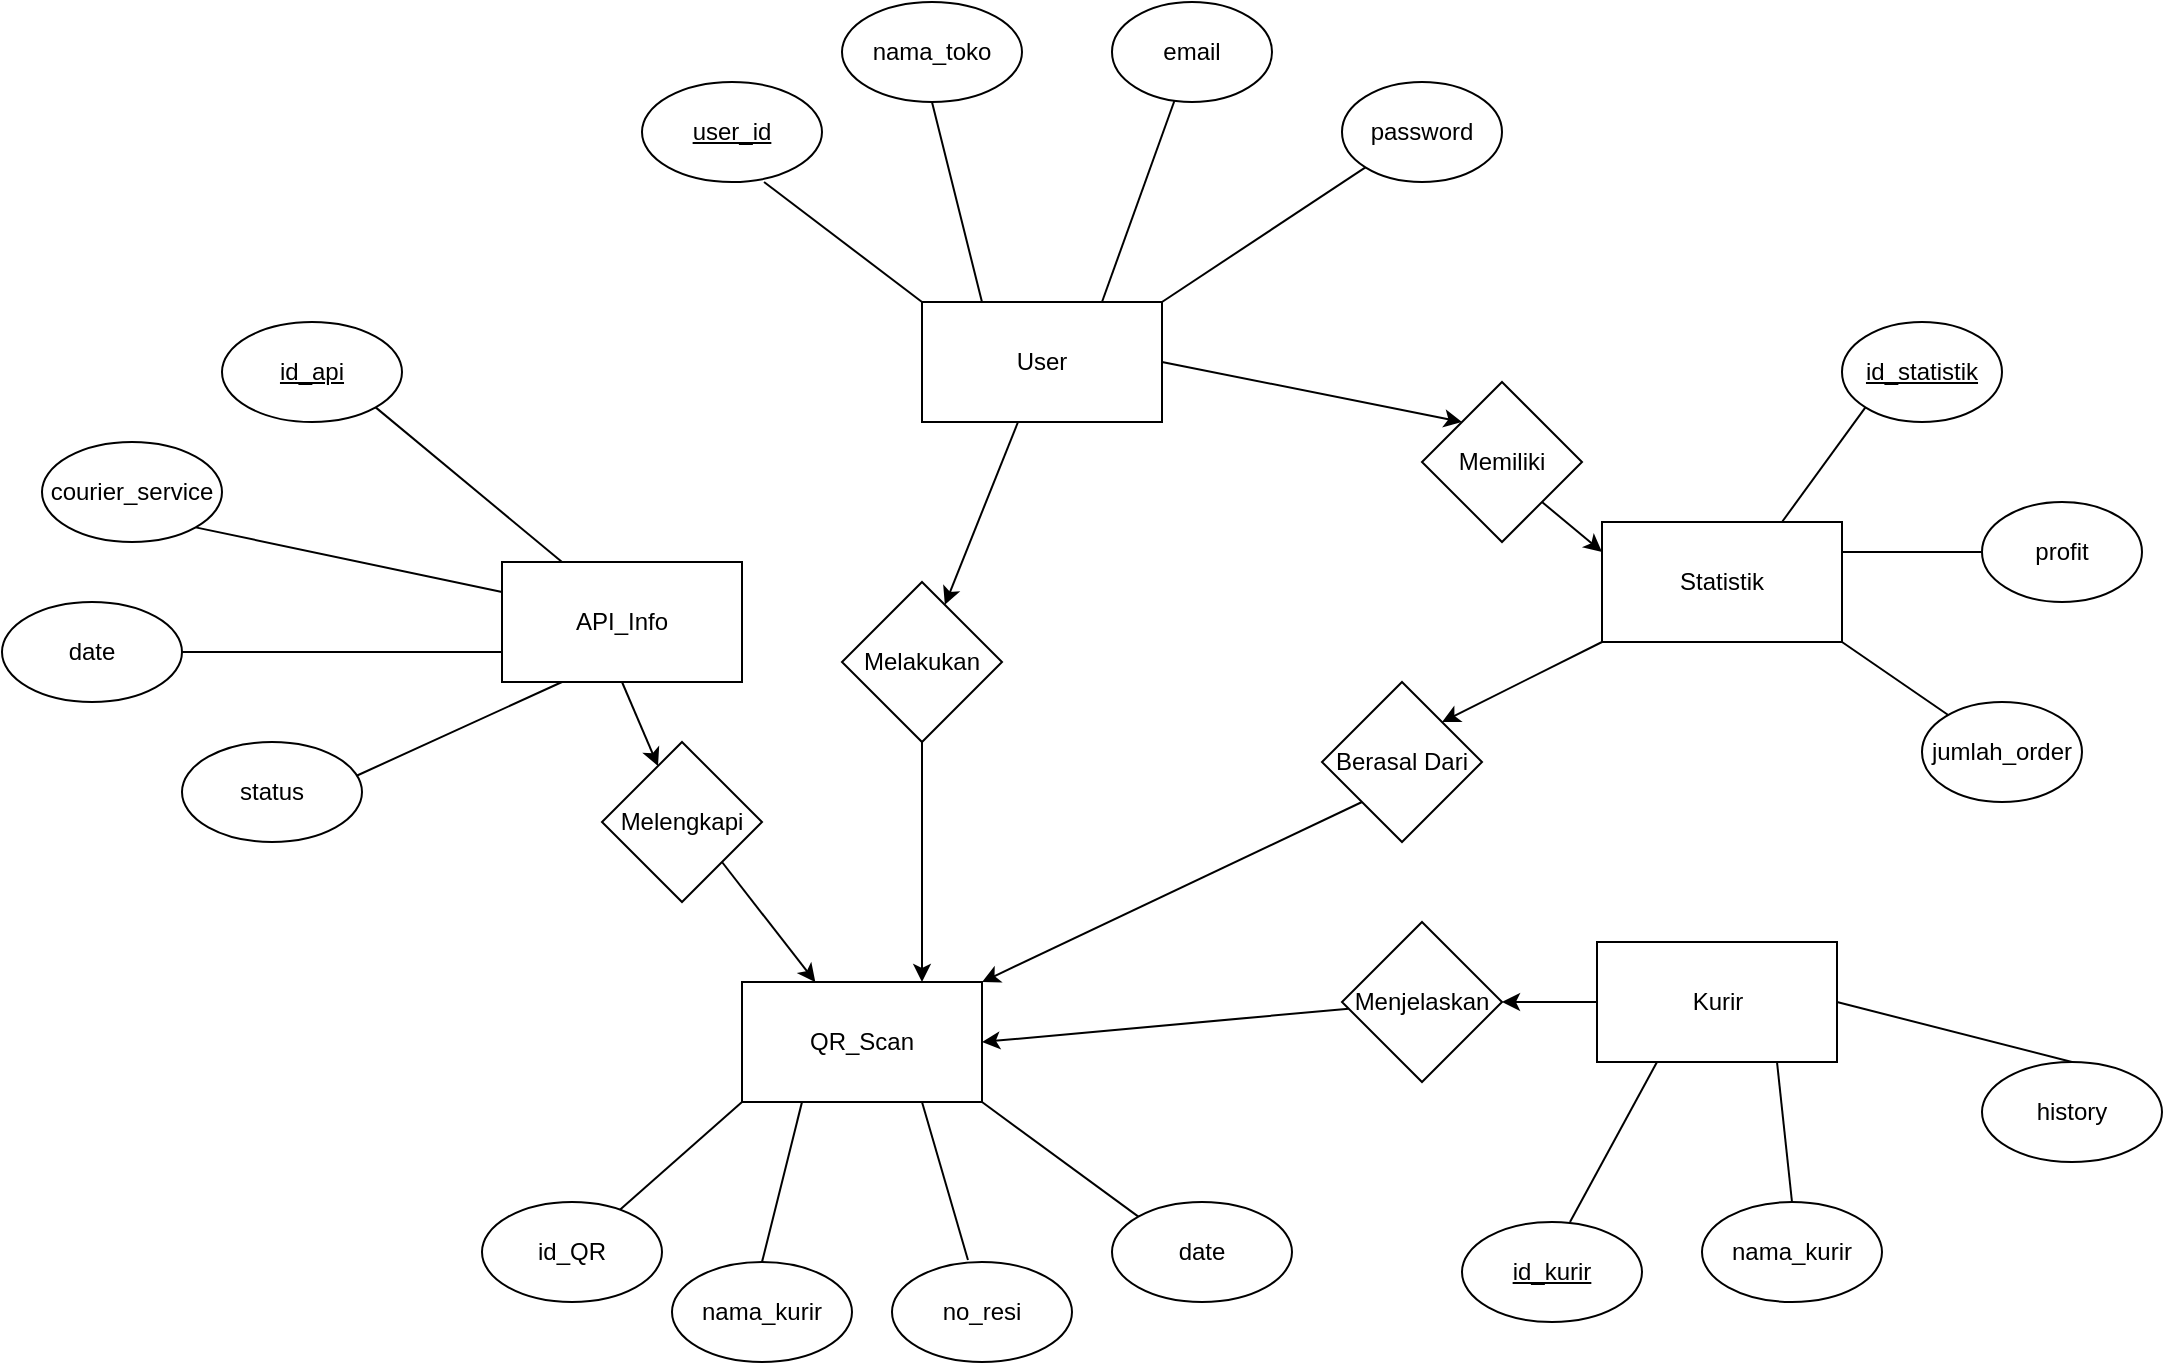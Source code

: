 <mxfile version="15.7.3" type="github">
  <diagram id="dovZd9Om-42Jo6CMk0lC" name="Page-1">
    <mxGraphModel dx="2272" dy="794" grid="1" gridSize="10" guides="1" tooltips="1" connect="1" arrows="1" fold="1" page="1" pageScale="1" pageWidth="850" pageHeight="1100" math="0" shadow="0">
      <root>
        <mxCell id="0" />
        <mxCell id="1" parent="0" />
        <mxCell id="7nqTW7tN_4vYRSYwELQH-15" style="rounded=0;orthogonalLoop=1;jettySize=auto;html=1;exitX=0;exitY=0;exitDx=0;exitDy=0;entryX=0.678;entryY=1;entryDx=0;entryDy=0;entryPerimeter=0;endArrow=none;endFill=0;" edge="1" parent="1" source="7nqTW7tN_4vYRSYwELQH-1" target="7nqTW7tN_4vYRSYwELQH-3">
          <mxGeometry relative="1" as="geometry" />
        </mxCell>
        <mxCell id="7nqTW7tN_4vYRSYwELQH-16" style="edgeStyle=none;rounded=0;orthogonalLoop=1;jettySize=auto;html=1;exitX=0.25;exitY=0;exitDx=0;exitDy=0;entryX=0.5;entryY=1;entryDx=0;entryDy=0;endArrow=none;endFill=0;" edge="1" parent="1" source="7nqTW7tN_4vYRSYwELQH-1" target="7nqTW7tN_4vYRSYwELQH-4">
          <mxGeometry relative="1" as="geometry" />
        </mxCell>
        <mxCell id="7nqTW7tN_4vYRSYwELQH-17" style="edgeStyle=none;rounded=0;orthogonalLoop=1;jettySize=auto;html=1;exitX=0.75;exitY=0;exitDx=0;exitDy=0;endArrow=none;endFill=0;" edge="1" parent="1" source="7nqTW7tN_4vYRSYwELQH-1" target="7nqTW7tN_4vYRSYwELQH-5">
          <mxGeometry relative="1" as="geometry" />
        </mxCell>
        <mxCell id="7nqTW7tN_4vYRSYwELQH-18" style="edgeStyle=none;rounded=0;orthogonalLoop=1;jettySize=auto;html=1;exitX=1;exitY=0;exitDx=0;exitDy=0;entryX=0;entryY=1;entryDx=0;entryDy=0;endArrow=none;endFill=0;" edge="1" parent="1" source="7nqTW7tN_4vYRSYwELQH-1" target="7nqTW7tN_4vYRSYwELQH-9">
          <mxGeometry relative="1" as="geometry" />
        </mxCell>
        <mxCell id="7nqTW7tN_4vYRSYwELQH-45" style="edgeStyle=none;rounded=0;orthogonalLoop=1;jettySize=auto;html=1;exitX=1;exitY=0.5;exitDx=0;exitDy=0;entryX=0;entryY=0;entryDx=0;entryDy=0;endArrow=classic;endFill=1;" edge="1" parent="1" source="7nqTW7tN_4vYRSYwELQH-1" target="7nqTW7tN_4vYRSYwELQH-44">
          <mxGeometry relative="1" as="geometry" />
        </mxCell>
        <mxCell id="7nqTW7tN_4vYRSYwELQH-51" value="" style="edgeStyle=none;rounded=0;orthogonalLoop=1;jettySize=auto;html=1;endArrow=classic;endFill=1;" edge="1" parent="1" source="7nqTW7tN_4vYRSYwELQH-1" target="7nqTW7tN_4vYRSYwELQH-50">
          <mxGeometry relative="1" as="geometry" />
        </mxCell>
        <mxCell id="7nqTW7tN_4vYRSYwELQH-1" value="User" style="rounded=0;whiteSpace=wrap;html=1;" vertex="1" parent="1">
          <mxGeometry x="170" y="250" width="120" height="60" as="geometry" />
        </mxCell>
        <mxCell id="7nqTW7tN_4vYRSYwELQH-32" style="edgeStyle=none;rounded=0;orthogonalLoop=1;jettySize=auto;html=1;exitX=0.25;exitY=1;exitDx=0;exitDy=0;entryX=0.6;entryY=0;entryDx=0;entryDy=0;entryPerimeter=0;endArrow=none;endFill=0;" edge="1" parent="1" source="7nqTW7tN_4vYRSYwELQH-2" target="7nqTW7tN_4vYRSYwELQH-6">
          <mxGeometry relative="1" as="geometry" />
        </mxCell>
        <mxCell id="7nqTW7tN_4vYRSYwELQH-34" style="edgeStyle=none;rounded=0;orthogonalLoop=1;jettySize=auto;html=1;exitX=0.75;exitY=1;exitDx=0;exitDy=0;entryX=0.5;entryY=0;entryDx=0;entryDy=0;endArrow=none;endFill=0;" edge="1" parent="1" source="7nqTW7tN_4vYRSYwELQH-2" target="7nqTW7tN_4vYRSYwELQH-7">
          <mxGeometry relative="1" as="geometry" />
        </mxCell>
        <mxCell id="7nqTW7tN_4vYRSYwELQH-35" style="edgeStyle=none;rounded=0;orthogonalLoop=1;jettySize=auto;html=1;exitX=1;exitY=0.5;exitDx=0;exitDy=0;entryX=0.5;entryY=0;entryDx=0;entryDy=0;endArrow=none;endFill=0;" edge="1" parent="1" source="7nqTW7tN_4vYRSYwELQH-2" target="7nqTW7tN_4vYRSYwELQH-14">
          <mxGeometry relative="1" as="geometry" />
        </mxCell>
        <mxCell id="7nqTW7tN_4vYRSYwELQH-60" value="" style="edgeStyle=none;rounded=0;orthogonalLoop=1;jettySize=auto;html=1;endArrow=classic;endFill=1;" edge="1" parent="1" source="7nqTW7tN_4vYRSYwELQH-2" target="7nqTW7tN_4vYRSYwELQH-59">
          <mxGeometry relative="1" as="geometry" />
        </mxCell>
        <mxCell id="7nqTW7tN_4vYRSYwELQH-2" value="Kurir" style="rounded=0;whiteSpace=wrap;html=1;" vertex="1" parent="1">
          <mxGeometry x="507.5" y="570" width="120" height="60" as="geometry" />
        </mxCell>
        <mxCell id="7nqTW7tN_4vYRSYwELQH-3" value="&lt;u&gt;user_id&lt;/u&gt;" style="ellipse;whiteSpace=wrap;html=1;" vertex="1" parent="1">
          <mxGeometry x="30" y="140" width="90" height="50" as="geometry" />
        </mxCell>
        <mxCell id="7nqTW7tN_4vYRSYwELQH-4" value="nama_toko" style="ellipse;whiteSpace=wrap;html=1;" vertex="1" parent="1">
          <mxGeometry x="130" y="100" width="90" height="50" as="geometry" />
        </mxCell>
        <mxCell id="7nqTW7tN_4vYRSYwELQH-5" value="email" style="ellipse;whiteSpace=wrap;html=1;" vertex="1" parent="1">
          <mxGeometry x="265" y="100" width="80" height="50" as="geometry" />
        </mxCell>
        <mxCell id="7nqTW7tN_4vYRSYwELQH-6" value="&lt;u&gt;id_kurir&lt;/u&gt;" style="ellipse;whiteSpace=wrap;html=1;" vertex="1" parent="1">
          <mxGeometry x="440" y="710" width="90" height="50" as="geometry" />
        </mxCell>
        <mxCell id="7nqTW7tN_4vYRSYwELQH-7" value="nama_kurir" style="ellipse;whiteSpace=wrap;html=1;" vertex="1" parent="1">
          <mxGeometry x="560" y="700" width="90" height="50" as="geometry" />
        </mxCell>
        <mxCell id="7nqTW7tN_4vYRSYwELQH-28" style="edgeStyle=none;rounded=0;orthogonalLoop=1;jettySize=auto;html=1;exitX=0.25;exitY=0;exitDx=0;exitDy=0;entryX=1;entryY=1;entryDx=0;entryDy=0;endArrow=none;endFill=0;" edge="1" parent="1" source="7nqTW7tN_4vYRSYwELQH-8" target="7nqTW7tN_4vYRSYwELQH-23">
          <mxGeometry relative="1" as="geometry" />
        </mxCell>
        <mxCell id="7nqTW7tN_4vYRSYwELQH-29" style="edgeStyle=none;rounded=0;orthogonalLoop=1;jettySize=auto;html=1;exitX=0;exitY=0.25;exitDx=0;exitDy=0;entryX=1;entryY=1;entryDx=0;entryDy=0;endArrow=none;endFill=0;" edge="1" parent="1" source="7nqTW7tN_4vYRSYwELQH-8" target="7nqTW7tN_4vYRSYwELQH-25">
          <mxGeometry relative="1" as="geometry" />
        </mxCell>
        <mxCell id="7nqTW7tN_4vYRSYwELQH-30" style="edgeStyle=none;rounded=0;orthogonalLoop=1;jettySize=auto;html=1;exitX=0;exitY=0.75;exitDx=0;exitDy=0;entryX=1;entryY=0.5;entryDx=0;entryDy=0;endArrow=none;endFill=0;" edge="1" parent="1" source="7nqTW7tN_4vYRSYwELQH-8" target="7nqTW7tN_4vYRSYwELQH-26">
          <mxGeometry relative="1" as="geometry" />
        </mxCell>
        <mxCell id="7nqTW7tN_4vYRSYwELQH-31" style="edgeStyle=none;rounded=0;orthogonalLoop=1;jettySize=auto;html=1;exitX=0.25;exitY=1;exitDx=0;exitDy=0;entryX=0.967;entryY=0.34;entryDx=0;entryDy=0;entryPerimeter=0;endArrow=none;endFill=0;" edge="1" parent="1" source="7nqTW7tN_4vYRSYwELQH-8" target="7nqTW7tN_4vYRSYwELQH-27">
          <mxGeometry relative="1" as="geometry" />
        </mxCell>
        <mxCell id="7nqTW7tN_4vYRSYwELQH-42" style="edgeStyle=none;rounded=0;orthogonalLoop=1;jettySize=auto;html=1;exitX=0.5;exitY=1;exitDx=0;exitDy=0;endArrow=classic;endFill=1;" edge="1" parent="1" source="7nqTW7tN_4vYRSYwELQH-8" target="7nqTW7tN_4vYRSYwELQH-41">
          <mxGeometry relative="1" as="geometry" />
        </mxCell>
        <mxCell id="7nqTW7tN_4vYRSYwELQH-8" value="API_Info" style="rounded=0;whiteSpace=wrap;html=1;" vertex="1" parent="1">
          <mxGeometry x="-40" y="380" width="120" height="60" as="geometry" />
        </mxCell>
        <mxCell id="7nqTW7tN_4vYRSYwELQH-9" value="password" style="ellipse;whiteSpace=wrap;html=1;" vertex="1" parent="1">
          <mxGeometry x="380" y="140" width="80" height="50" as="geometry" />
        </mxCell>
        <mxCell id="7nqTW7tN_4vYRSYwELQH-19" style="edgeStyle=none;rounded=0;orthogonalLoop=1;jettySize=auto;html=1;exitX=0.75;exitY=0;exitDx=0;exitDy=0;entryX=0;entryY=1;entryDx=0;entryDy=0;endArrow=none;endFill=0;" edge="1" parent="1" source="7nqTW7tN_4vYRSYwELQH-10" target="7nqTW7tN_4vYRSYwELQH-11">
          <mxGeometry relative="1" as="geometry" />
        </mxCell>
        <mxCell id="7nqTW7tN_4vYRSYwELQH-20" style="edgeStyle=none;rounded=0;orthogonalLoop=1;jettySize=auto;html=1;exitX=1;exitY=0.25;exitDx=0;exitDy=0;entryX=0;entryY=0.5;entryDx=0;entryDy=0;endArrow=none;endFill=0;" edge="1" parent="1" source="7nqTW7tN_4vYRSYwELQH-10" target="7nqTW7tN_4vYRSYwELQH-12">
          <mxGeometry relative="1" as="geometry" />
        </mxCell>
        <mxCell id="7nqTW7tN_4vYRSYwELQH-21" style="edgeStyle=none;rounded=0;orthogonalLoop=1;jettySize=auto;html=1;exitX=1;exitY=1;exitDx=0;exitDy=0;endArrow=none;endFill=0;" edge="1" parent="1" source="7nqTW7tN_4vYRSYwELQH-10" target="7nqTW7tN_4vYRSYwELQH-13">
          <mxGeometry relative="1" as="geometry" />
        </mxCell>
        <mxCell id="7nqTW7tN_4vYRSYwELQH-55" style="edgeStyle=none;rounded=0;orthogonalLoop=1;jettySize=auto;html=1;exitX=0;exitY=1;exitDx=0;exitDy=0;entryX=1;entryY=0;entryDx=0;entryDy=0;endArrow=classic;endFill=1;" edge="1" parent="1" source="7nqTW7tN_4vYRSYwELQH-10" target="7nqTW7tN_4vYRSYwELQH-54">
          <mxGeometry relative="1" as="geometry" />
        </mxCell>
        <mxCell id="7nqTW7tN_4vYRSYwELQH-10" value="Statistik" style="rounded=0;whiteSpace=wrap;html=1;" vertex="1" parent="1">
          <mxGeometry x="510" y="360" width="120" height="60" as="geometry" />
        </mxCell>
        <mxCell id="7nqTW7tN_4vYRSYwELQH-11" value="&lt;u&gt;id_statistik&lt;/u&gt;" style="ellipse;whiteSpace=wrap;html=1;" vertex="1" parent="1">
          <mxGeometry x="630" y="260" width="80" height="50" as="geometry" />
        </mxCell>
        <mxCell id="7nqTW7tN_4vYRSYwELQH-12" value="profit" style="ellipse;whiteSpace=wrap;html=1;" vertex="1" parent="1">
          <mxGeometry x="700" y="350" width="80" height="50" as="geometry" />
        </mxCell>
        <mxCell id="7nqTW7tN_4vYRSYwELQH-13" value="jumlah_order" style="ellipse;whiteSpace=wrap;html=1;" vertex="1" parent="1">
          <mxGeometry x="670" y="450" width="80" height="50" as="geometry" />
        </mxCell>
        <mxCell id="7nqTW7tN_4vYRSYwELQH-14" value="history" style="ellipse;whiteSpace=wrap;html=1;" vertex="1" parent="1">
          <mxGeometry x="700" y="630" width="90" height="50" as="geometry" />
        </mxCell>
        <mxCell id="7nqTW7tN_4vYRSYwELQH-62" style="edgeStyle=none;rounded=0;orthogonalLoop=1;jettySize=auto;html=1;exitX=0;exitY=1;exitDx=0;exitDy=0;endArrow=none;endFill=0;" edge="1" parent="1" source="7nqTW7tN_4vYRSYwELQH-22" target="7nqTW7tN_4vYRSYwELQH-36">
          <mxGeometry relative="1" as="geometry" />
        </mxCell>
        <mxCell id="7nqTW7tN_4vYRSYwELQH-63" style="edgeStyle=none;rounded=0;orthogonalLoop=1;jettySize=auto;html=1;exitX=0.25;exitY=1;exitDx=0;exitDy=0;entryX=0.5;entryY=0;entryDx=0;entryDy=0;endArrow=none;endFill=0;" edge="1" parent="1" source="7nqTW7tN_4vYRSYwELQH-22" target="7nqTW7tN_4vYRSYwELQH-38">
          <mxGeometry relative="1" as="geometry" />
        </mxCell>
        <mxCell id="7nqTW7tN_4vYRSYwELQH-64" style="edgeStyle=none;rounded=0;orthogonalLoop=1;jettySize=auto;html=1;exitX=0.75;exitY=1;exitDx=0;exitDy=0;entryX=0.422;entryY=-0.02;entryDx=0;entryDy=0;entryPerimeter=0;endArrow=none;endFill=0;" edge="1" parent="1" source="7nqTW7tN_4vYRSYwELQH-22" target="7nqTW7tN_4vYRSYwELQH-37">
          <mxGeometry relative="1" as="geometry" />
        </mxCell>
        <mxCell id="7nqTW7tN_4vYRSYwELQH-65" style="edgeStyle=none;rounded=0;orthogonalLoop=1;jettySize=auto;html=1;exitX=1;exitY=1;exitDx=0;exitDy=0;entryX=0;entryY=0;entryDx=0;entryDy=0;endArrow=none;endFill=0;" edge="1" parent="1" source="7nqTW7tN_4vYRSYwELQH-22" target="7nqTW7tN_4vYRSYwELQH-39">
          <mxGeometry relative="1" as="geometry" />
        </mxCell>
        <mxCell id="7nqTW7tN_4vYRSYwELQH-22" value="QR_Scan" style="rounded=0;whiteSpace=wrap;html=1;" vertex="1" parent="1">
          <mxGeometry x="80" y="590" width="120" height="60" as="geometry" />
        </mxCell>
        <mxCell id="7nqTW7tN_4vYRSYwELQH-23" value="&lt;u&gt;id_api&lt;/u&gt;" style="ellipse;whiteSpace=wrap;html=1;" vertex="1" parent="1">
          <mxGeometry x="-180" y="260" width="90" height="50" as="geometry" />
        </mxCell>
        <mxCell id="7nqTW7tN_4vYRSYwELQH-25" value="courier_service" style="ellipse;whiteSpace=wrap;html=1;" vertex="1" parent="1">
          <mxGeometry x="-270" y="320" width="90" height="50" as="geometry" />
        </mxCell>
        <mxCell id="7nqTW7tN_4vYRSYwELQH-26" value="date" style="ellipse;whiteSpace=wrap;html=1;" vertex="1" parent="1">
          <mxGeometry x="-290" y="400" width="90" height="50" as="geometry" />
        </mxCell>
        <mxCell id="7nqTW7tN_4vYRSYwELQH-27" value="status" style="ellipse;whiteSpace=wrap;html=1;" vertex="1" parent="1">
          <mxGeometry x="-200" y="470" width="90" height="50" as="geometry" />
        </mxCell>
        <mxCell id="7nqTW7tN_4vYRSYwELQH-36" value="id_QR" style="ellipse;whiteSpace=wrap;html=1;" vertex="1" parent="1">
          <mxGeometry x="-50" y="700" width="90" height="50" as="geometry" />
        </mxCell>
        <mxCell id="7nqTW7tN_4vYRSYwELQH-37" value="no_resi" style="ellipse;whiteSpace=wrap;html=1;" vertex="1" parent="1">
          <mxGeometry x="155" y="730" width="90" height="50" as="geometry" />
        </mxCell>
        <mxCell id="7nqTW7tN_4vYRSYwELQH-38" value="nama_kurir" style="ellipse;whiteSpace=wrap;html=1;" vertex="1" parent="1">
          <mxGeometry x="45" y="730" width="90" height="50" as="geometry" />
        </mxCell>
        <mxCell id="7nqTW7tN_4vYRSYwELQH-39" value="date" style="ellipse;whiteSpace=wrap;html=1;" vertex="1" parent="1">
          <mxGeometry x="265" y="700" width="90" height="50" as="geometry" />
        </mxCell>
        <mxCell id="7nqTW7tN_4vYRSYwELQH-43" style="edgeStyle=none;rounded=0;orthogonalLoop=1;jettySize=auto;html=1;exitX=1;exitY=1;exitDx=0;exitDy=0;endArrow=classic;endFill=1;" edge="1" parent="1" source="7nqTW7tN_4vYRSYwELQH-41" target="7nqTW7tN_4vYRSYwELQH-22">
          <mxGeometry relative="1" as="geometry" />
        </mxCell>
        <mxCell id="7nqTW7tN_4vYRSYwELQH-41" value="Melengkapi" style="rhombus;whiteSpace=wrap;html=1;" vertex="1" parent="1">
          <mxGeometry x="10" y="470" width="80" height="80" as="geometry" />
        </mxCell>
        <mxCell id="7nqTW7tN_4vYRSYwELQH-46" style="edgeStyle=none;rounded=0;orthogonalLoop=1;jettySize=auto;html=1;exitX=1;exitY=1;exitDx=0;exitDy=0;entryX=0;entryY=0.25;entryDx=0;entryDy=0;endArrow=classic;endFill=1;" edge="1" parent="1" source="7nqTW7tN_4vYRSYwELQH-44" target="7nqTW7tN_4vYRSYwELQH-10">
          <mxGeometry relative="1" as="geometry" />
        </mxCell>
        <mxCell id="7nqTW7tN_4vYRSYwELQH-44" value="Memiliki" style="rhombus;whiteSpace=wrap;html=1;" vertex="1" parent="1">
          <mxGeometry x="420" y="290" width="80" height="80" as="geometry" />
        </mxCell>
        <mxCell id="7nqTW7tN_4vYRSYwELQH-52" style="edgeStyle=none;rounded=0;orthogonalLoop=1;jettySize=auto;html=1;exitX=0.5;exitY=1;exitDx=0;exitDy=0;entryX=0.75;entryY=0;entryDx=0;entryDy=0;endArrow=classic;endFill=1;" edge="1" parent="1" source="7nqTW7tN_4vYRSYwELQH-50" target="7nqTW7tN_4vYRSYwELQH-22">
          <mxGeometry relative="1" as="geometry" />
        </mxCell>
        <mxCell id="7nqTW7tN_4vYRSYwELQH-50" value="Melakukan" style="rhombus;whiteSpace=wrap;html=1;rounded=0;" vertex="1" parent="1">
          <mxGeometry x="130" y="390" width="80" height="80" as="geometry" />
        </mxCell>
        <mxCell id="7nqTW7tN_4vYRSYwELQH-56" style="edgeStyle=none;rounded=0;orthogonalLoop=1;jettySize=auto;html=1;exitX=0;exitY=1;exitDx=0;exitDy=0;entryX=1;entryY=0;entryDx=0;entryDy=0;endArrow=classic;endFill=1;" edge="1" parent="1" source="7nqTW7tN_4vYRSYwELQH-54" target="7nqTW7tN_4vYRSYwELQH-22">
          <mxGeometry relative="1" as="geometry" />
        </mxCell>
        <mxCell id="7nqTW7tN_4vYRSYwELQH-54" value="Berasal Dari" style="rhombus;whiteSpace=wrap;html=1;" vertex="1" parent="1">
          <mxGeometry x="370" y="440" width="80" height="80" as="geometry" />
        </mxCell>
        <mxCell id="7nqTW7tN_4vYRSYwELQH-61" style="edgeStyle=none;rounded=0;orthogonalLoop=1;jettySize=auto;html=1;entryX=1;entryY=0.5;entryDx=0;entryDy=0;endArrow=classic;endFill=1;" edge="1" parent="1" source="7nqTW7tN_4vYRSYwELQH-59" target="7nqTW7tN_4vYRSYwELQH-22">
          <mxGeometry relative="1" as="geometry" />
        </mxCell>
        <mxCell id="7nqTW7tN_4vYRSYwELQH-59" value="Menjelaskan" style="rhombus;whiteSpace=wrap;html=1;" vertex="1" parent="1">
          <mxGeometry x="380" y="560" width="80" height="80" as="geometry" />
        </mxCell>
      </root>
    </mxGraphModel>
  </diagram>
</mxfile>
